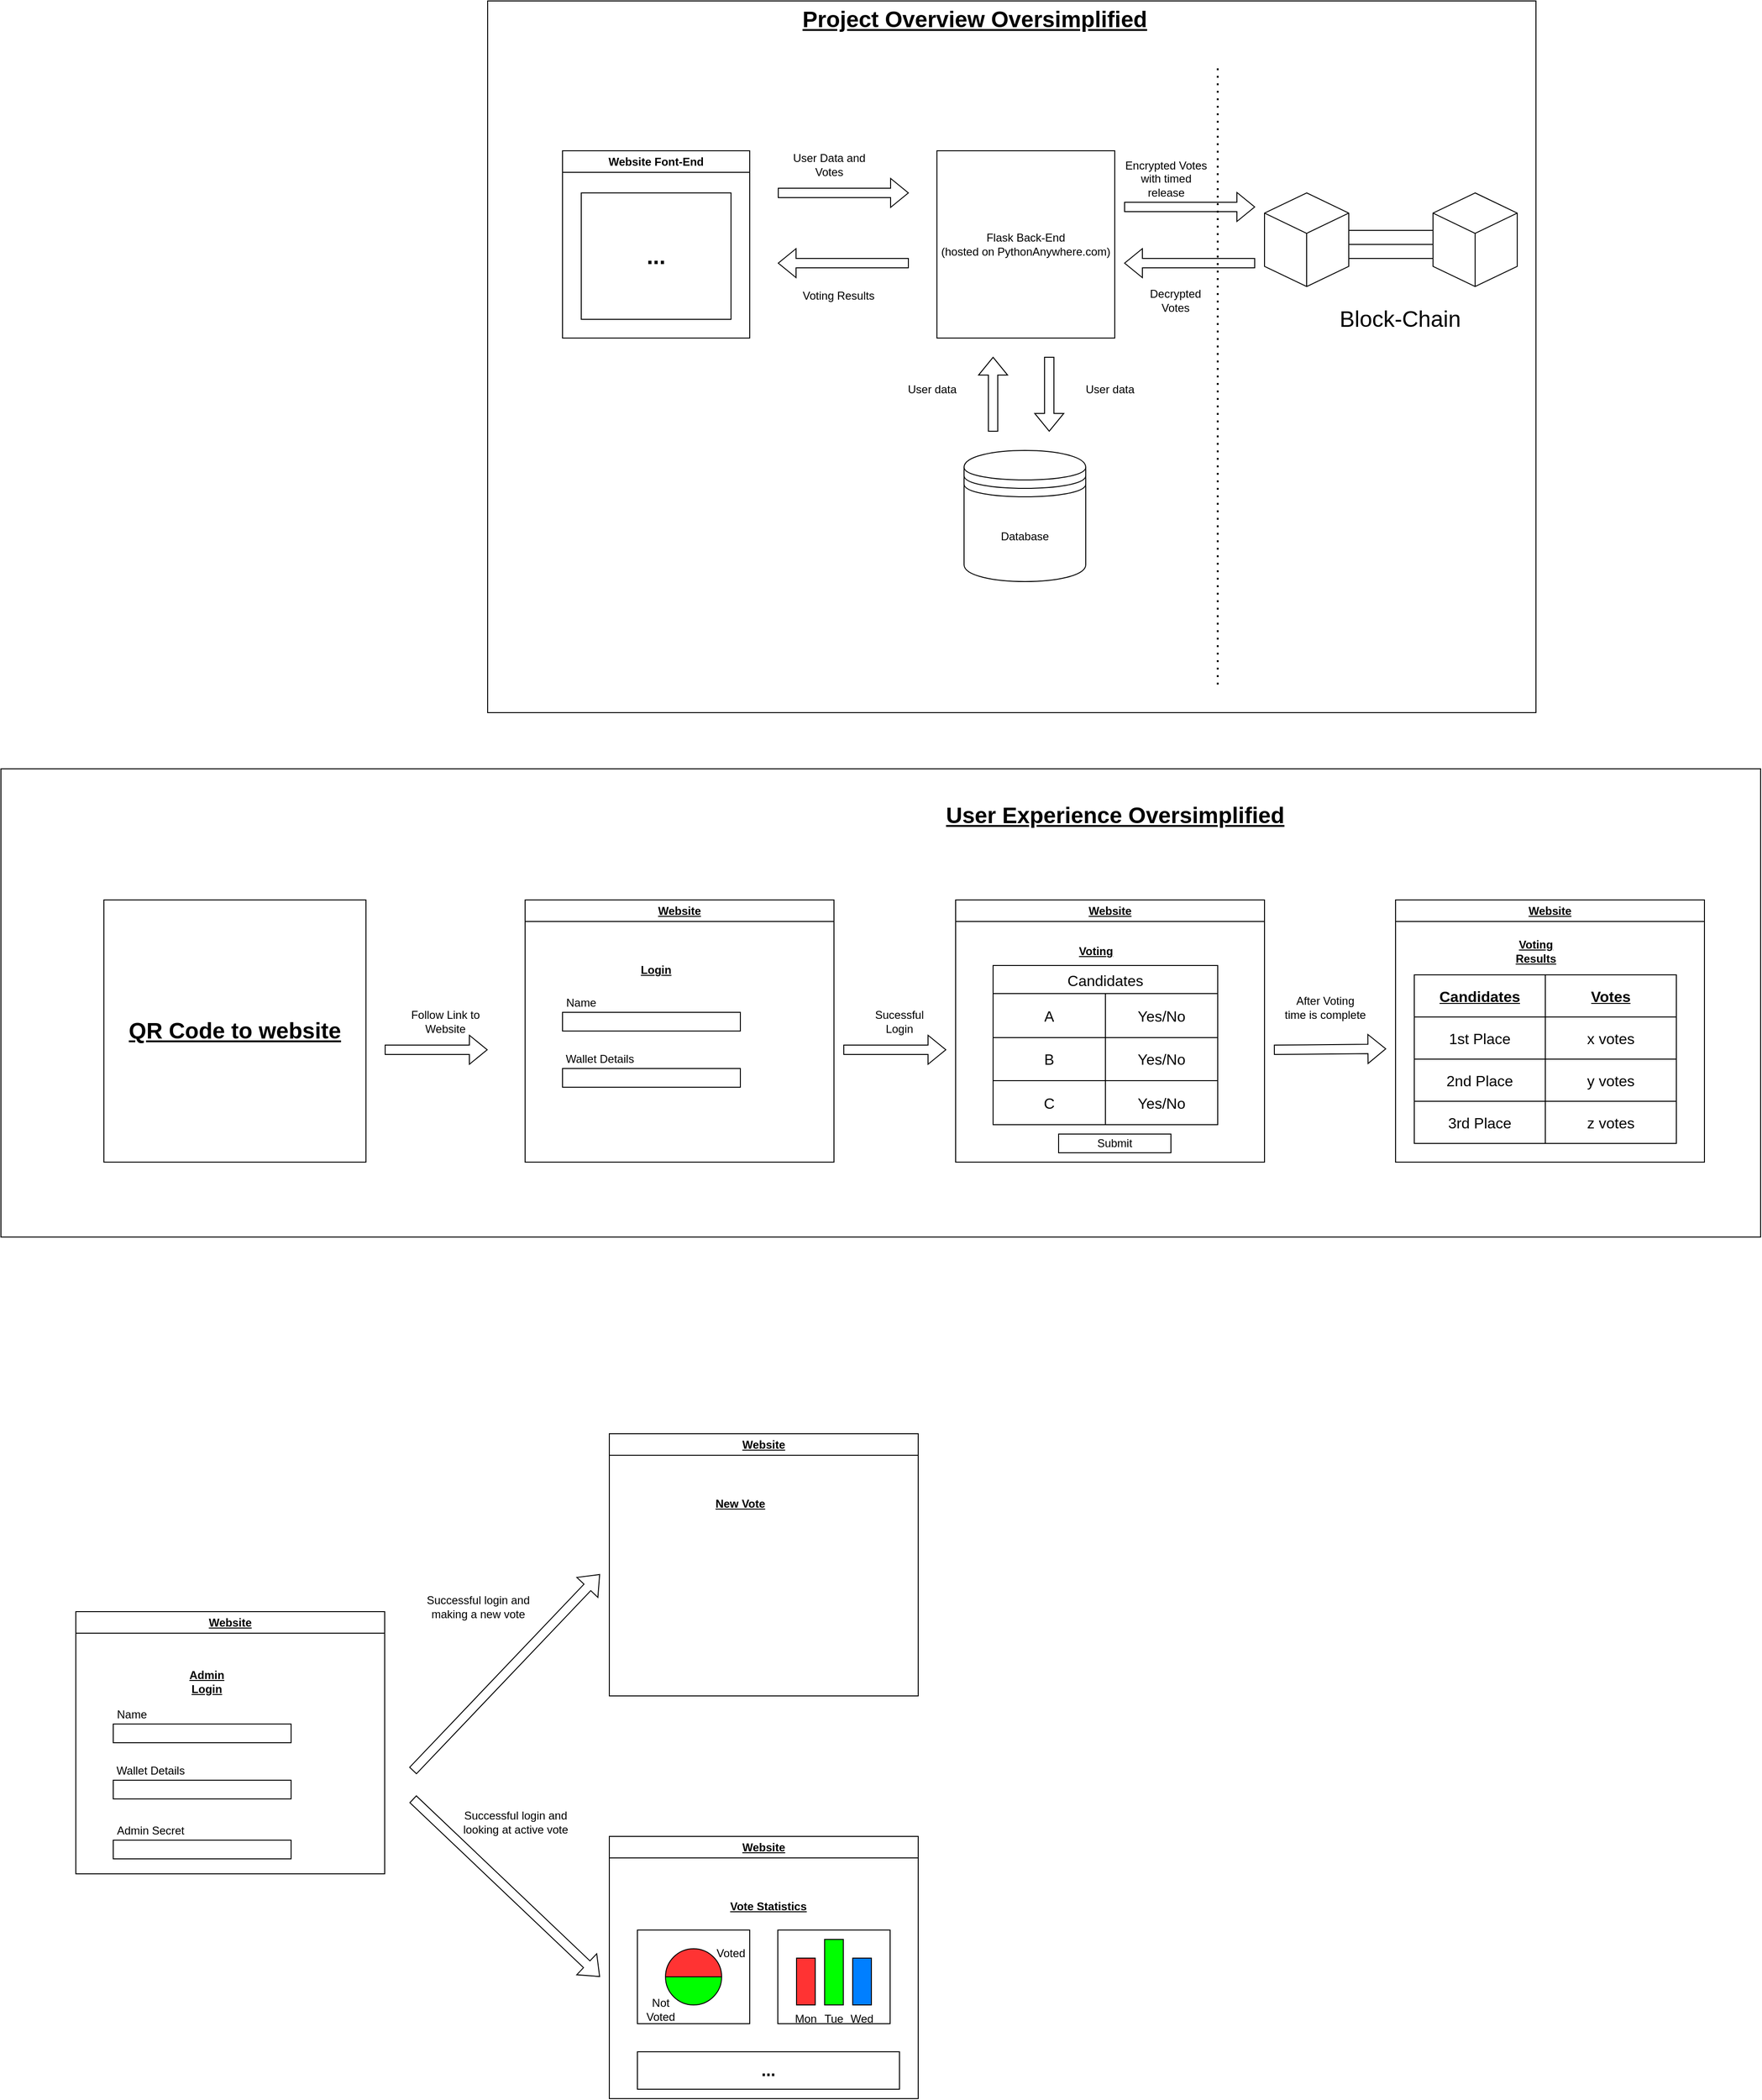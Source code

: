 <mxfile version="24.9.3">
  <diagram name="Page-1" id="owkygU-tHtxY-GS7cffm">
    <mxGraphModel dx="1847" dy="1077" grid="1" gridSize="10" guides="1" tooltips="1" connect="1" arrows="1" fold="1" page="1" pageScale="1" pageWidth="827" pageHeight="1169" math="0" shadow="0">
      <root>
        <mxCell id="0" />
        <mxCell id="1" parent="0" />
        <mxCell id="49Gmc8YoWF5qT_Z6VRE8-112" value="" style="rounded=0;whiteSpace=wrap;html=1;fillColor=none;" vertex="1" parent="1">
          <mxGeometry x="-680" y="820" width="1880" height="500" as="geometry" />
        </mxCell>
        <mxCell id="49Gmc8YoWF5qT_Z6VRE8-27" value="" style="rounded=0;whiteSpace=wrap;html=1;fillColor=none;" vertex="1" parent="1">
          <mxGeometry x="-160" width="1120" height="760" as="geometry" />
        </mxCell>
        <mxCell id="49Gmc8YoWF5qT_Z6VRE8-7" value="" style="html=1;whiteSpace=wrap;shape=isoCube2;backgroundOutline=1;isoAngle=15;rotation=-90;" vertex="1" parent="1">
          <mxGeometry x="800" y="165" width="30" height="190" as="geometry" />
        </mxCell>
        <mxCell id="49Gmc8YoWF5qT_Z6VRE8-2" value="Website Font-End" style="swimlane;whiteSpace=wrap;html=1;" vertex="1" parent="1">
          <mxGeometry x="-80" y="160" width="200" height="200" as="geometry" />
        </mxCell>
        <mxCell id="49Gmc8YoWF5qT_Z6VRE8-18" value="&lt;font style=&quot;font-size: 24px;&quot;&gt;&lt;b&gt;...&lt;/b&gt;&lt;/font&gt;" style="text;html=1;align=center;verticalAlign=middle;whiteSpace=wrap;rounded=0;strokeColor=#000000;" vertex="1" parent="49Gmc8YoWF5qT_Z6VRE8-2">
          <mxGeometry x="20" y="45" width="160" height="135" as="geometry" />
        </mxCell>
        <mxCell id="49Gmc8YoWF5qT_Z6VRE8-3" value="Database" style="shape=datastore;whiteSpace=wrap;html=1;" vertex="1" parent="1">
          <mxGeometry x="349" y="480" width="130" height="140" as="geometry" />
        </mxCell>
        <mxCell id="49Gmc8YoWF5qT_Z6VRE8-4" value="Flask Back-End&lt;div&gt;(hosted on PythonAnywhere.com)&lt;/div&gt;" style="rounded=0;whiteSpace=wrap;html=1;" vertex="1" parent="1">
          <mxGeometry x="320" y="160" width="190" height="200" as="geometry" />
        </mxCell>
        <mxCell id="49Gmc8YoWF5qT_Z6VRE8-5" value="" style="html=1;whiteSpace=wrap;shape=isoCube2;backgroundOutline=1;isoAngle=15;" vertex="1" parent="1">
          <mxGeometry x="670" y="205" width="90" height="100" as="geometry" />
        </mxCell>
        <mxCell id="49Gmc8YoWF5qT_Z6VRE8-6" value="" style="html=1;whiteSpace=wrap;shape=isoCube2;backgroundOutline=1;isoAngle=15;" vertex="1" parent="1">
          <mxGeometry x="850" y="205" width="90" height="100" as="geometry" />
        </mxCell>
        <mxCell id="49Gmc8YoWF5qT_Z6VRE8-9" value="" style="endArrow=none;dashed=1;html=1;dashPattern=1 3;strokeWidth=2;rounded=0;" edge="1" parent="1">
          <mxGeometry width="50" height="50" relative="1" as="geometry">
            <mxPoint x="620" y="730" as="sourcePoint" />
            <mxPoint x="620" y="70" as="targetPoint" />
          </mxGeometry>
        </mxCell>
        <mxCell id="49Gmc8YoWF5qT_Z6VRE8-11" value="" style="shape=flexArrow;endArrow=classic;html=1;rounded=0;" edge="1" parent="1">
          <mxGeometry width="50" height="50" relative="1" as="geometry">
            <mxPoint x="520" y="220" as="sourcePoint" />
            <mxPoint x="660" y="220" as="targetPoint" />
          </mxGeometry>
        </mxCell>
        <mxCell id="49Gmc8YoWF5qT_Z6VRE8-12" value="" style="shape=flexArrow;endArrow=classic;html=1;rounded=0;" edge="1" parent="1">
          <mxGeometry width="50" height="50" relative="1" as="geometry">
            <mxPoint x="660" y="280" as="sourcePoint" />
            <mxPoint x="520" y="280" as="targetPoint" />
          </mxGeometry>
        </mxCell>
        <mxCell id="49Gmc8YoWF5qT_Z6VRE8-13" value="" style="shape=flexArrow;endArrow=classic;html=1;rounded=0;" edge="1" parent="1">
          <mxGeometry width="50" height="50" relative="1" as="geometry">
            <mxPoint x="150" y="205" as="sourcePoint" />
            <mxPoint x="290" y="205" as="targetPoint" />
          </mxGeometry>
        </mxCell>
        <mxCell id="49Gmc8YoWF5qT_Z6VRE8-14" value="" style="shape=flexArrow;endArrow=classic;html=1;rounded=0;" edge="1" parent="1">
          <mxGeometry width="50" height="50" relative="1" as="geometry">
            <mxPoint x="290" y="280" as="sourcePoint" />
            <mxPoint x="150" y="280" as="targetPoint" />
          </mxGeometry>
        </mxCell>
        <mxCell id="49Gmc8YoWF5qT_Z6VRE8-15" value="" style="shape=flexArrow;endArrow=classic;html=1;rounded=0;" edge="1" parent="1">
          <mxGeometry width="50" height="50" relative="1" as="geometry">
            <mxPoint x="440" y="380" as="sourcePoint" />
            <mxPoint x="440" y="460" as="targetPoint" />
          </mxGeometry>
        </mxCell>
        <mxCell id="49Gmc8YoWF5qT_Z6VRE8-16" value="" style="shape=flexArrow;endArrow=classic;html=1;rounded=0;" edge="1" parent="1">
          <mxGeometry width="50" height="50" relative="1" as="geometry">
            <mxPoint x="380" y="460" as="sourcePoint" />
            <mxPoint x="380" y="380" as="targetPoint" />
          </mxGeometry>
        </mxCell>
        <mxCell id="49Gmc8YoWF5qT_Z6VRE8-17" value="&lt;font style=&quot;font-size: 24px;&quot;&gt;Block-Chain&lt;/font&gt;" style="text;html=1;align=center;verticalAlign=middle;whiteSpace=wrap;rounded=0;" vertex="1" parent="1">
          <mxGeometry x="720" y="305" width="190" height="70" as="geometry" />
        </mxCell>
        <mxCell id="49Gmc8YoWF5qT_Z6VRE8-20" value="&lt;u&gt;Project Overview Oversimplified&lt;/u&gt;" style="text;strokeColor=none;fillColor=none;html=1;fontSize=24;fontStyle=1;verticalAlign=middle;align=center;" vertex="1" parent="1">
          <mxGeometry x="100" width="520" height="40" as="geometry" />
        </mxCell>
        <mxCell id="49Gmc8YoWF5qT_Z6VRE8-21" value="User Data and Votes" style="text;html=1;align=center;verticalAlign=middle;whiteSpace=wrap;rounded=0;" vertex="1" parent="1">
          <mxGeometry x="160" y="160" width="90" height="30" as="geometry" />
        </mxCell>
        <mxCell id="49Gmc8YoWF5qT_Z6VRE8-22" value="Voting Results" style="text;html=1;align=center;verticalAlign=middle;whiteSpace=wrap;rounded=0;" vertex="1" parent="1">
          <mxGeometry x="170" y="300" width="90" height="30" as="geometry" />
        </mxCell>
        <mxCell id="49Gmc8YoWF5qT_Z6VRE8-23" value="Encrypted Votes with timed release" style="text;html=1;align=center;verticalAlign=middle;whiteSpace=wrap;rounded=0;" vertex="1" parent="1">
          <mxGeometry x="520" y="175" width="90" height="30" as="geometry" />
        </mxCell>
        <mxCell id="49Gmc8YoWF5qT_Z6VRE8-24" value="Decrypted Votes" style="text;html=1;align=center;verticalAlign=middle;whiteSpace=wrap;rounded=0;" vertex="1" parent="1">
          <mxGeometry x="530" y="305" width="90" height="30" as="geometry" />
        </mxCell>
        <mxCell id="49Gmc8YoWF5qT_Z6VRE8-25" value="User data" style="text;html=1;align=center;verticalAlign=middle;whiteSpace=wrap;rounded=0;" vertex="1" parent="1">
          <mxGeometry x="460" y="400" width="90" height="30" as="geometry" />
        </mxCell>
        <mxCell id="49Gmc8YoWF5qT_Z6VRE8-26" value="User data" style="text;html=1;align=center;verticalAlign=middle;whiteSpace=wrap;rounded=0;" vertex="1" parent="1">
          <mxGeometry x="270" y="400" width="90" height="30" as="geometry" />
        </mxCell>
        <mxCell id="49Gmc8YoWF5qT_Z6VRE8-29" value="&lt;u&gt;Website&lt;/u&gt;" style="swimlane;whiteSpace=wrap;html=1;startSize=23;" vertex="1" parent="1">
          <mxGeometry x="-120" y="960" width="330" height="280" as="geometry" />
        </mxCell>
        <mxCell id="49Gmc8YoWF5qT_Z6VRE8-31" value="&lt;b&gt;&lt;u&gt;Login&lt;/u&gt;&lt;/b&gt;" style="text;html=1;align=center;verticalAlign=middle;whiteSpace=wrap;rounded=0;" vertex="1" parent="49Gmc8YoWF5qT_Z6VRE8-29">
          <mxGeometry x="110" y="60" width="60" height="30" as="geometry" />
        </mxCell>
        <mxCell id="49Gmc8YoWF5qT_Z6VRE8-30" value="" style="rounded=0;whiteSpace=wrap;html=1;" vertex="1" parent="1">
          <mxGeometry x="-80" y="1080" width="190" height="20" as="geometry" />
        </mxCell>
        <mxCell id="49Gmc8YoWF5qT_Z6VRE8-32" value="Name" style="text;html=1;align=center;verticalAlign=middle;whiteSpace=wrap;rounded=0;" vertex="1" parent="1">
          <mxGeometry x="-80" y="1060" width="40" height="20" as="geometry" />
        </mxCell>
        <mxCell id="49Gmc8YoWF5qT_Z6VRE8-33" value="" style="rounded=0;whiteSpace=wrap;html=1;" vertex="1" parent="1">
          <mxGeometry x="-80" y="1140" width="190" height="20" as="geometry" />
        </mxCell>
        <mxCell id="49Gmc8YoWF5qT_Z6VRE8-34" value="Wallet Details" style="text;html=1;align=center;verticalAlign=middle;whiteSpace=wrap;rounded=0;" vertex="1" parent="1">
          <mxGeometry x="-80" y="1120" width="80" height="20" as="geometry" />
        </mxCell>
        <mxCell id="49Gmc8YoWF5qT_Z6VRE8-38" value="&lt;u&gt;Website&lt;/u&gt;" style="swimlane;whiteSpace=wrap;html=1;startSize=23;" vertex="1" parent="1">
          <mxGeometry x="340" y="960" width="330" height="280" as="geometry" />
        </mxCell>
        <mxCell id="49Gmc8YoWF5qT_Z6VRE8-39" value="&lt;b&gt;&lt;u&gt;Voting&lt;/u&gt;&lt;/b&gt;" style="text;html=1;align=center;verticalAlign=middle;whiteSpace=wrap;rounded=0;" vertex="1" parent="49Gmc8YoWF5qT_Z6VRE8-38">
          <mxGeometry x="120" y="40" width="60" height="30" as="geometry" />
        </mxCell>
        <mxCell id="49Gmc8YoWF5qT_Z6VRE8-50" value="Candidates" style="shape=table;startSize=30;container=1;collapsible=0;childLayout=tableLayout;strokeColor=default;fontSize=16;" vertex="1" parent="49Gmc8YoWF5qT_Z6VRE8-38">
          <mxGeometry x="40" y="70" width="240" height="170" as="geometry" />
        </mxCell>
        <mxCell id="49Gmc8YoWF5qT_Z6VRE8-51" value="" style="shape=tableRow;horizontal=0;startSize=0;swimlaneHead=0;swimlaneBody=0;strokeColor=inherit;top=0;left=0;bottom=0;right=0;collapsible=0;dropTarget=0;fillColor=none;points=[[0,0.5],[1,0.5]];portConstraint=eastwest;fontSize=16;" vertex="1" parent="49Gmc8YoWF5qT_Z6VRE8-50">
          <mxGeometry y="30" width="240" height="47" as="geometry" />
        </mxCell>
        <mxCell id="49Gmc8YoWF5qT_Z6VRE8-53" value="A" style="shape=partialRectangle;html=1;whiteSpace=wrap;connectable=0;strokeColor=inherit;overflow=hidden;fillColor=none;top=0;left=0;bottom=0;right=0;pointerEvents=1;fontSize=16;" vertex="1" parent="49Gmc8YoWF5qT_Z6VRE8-51">
          <mxGeometry width="120" height="47" as="geometry">
            <mxRectangle width="120" height="47" as="alternateBounds" />
          </mxGeometry>
        </mxCell>
        <mxCell id="49Gmc8YoWF5qT_Z6VRE8-54" value="Yes/No" style="shape=partialRectangle;html=1;whiteSpace=wrap;connectable=0;strokeColor=inherit;overflow=hidden;fillColor=none;top=0;left=0;bottom=0;right=0;pointerEvents=1;fontSize=16;" vertex="1" parent="49Gmc8YoWF5qT_Z6VRE8-51">
          <mxGeometry x="120" width="120" height="47" as="geometry">
            <mxRectangle width="120" height="47" as="alternateBounds" />
          </mxGeometry>
        </mxCell>
        <mxCell id="49Gmc8YoWF5qT_Z6VRE8-55" value="" style="shape=tableRow;horizontal=0;startSize=0;swimlaneHead=0;swimlaneBody=0;strokeColor=inherit;top=0;left=0;bottom=0;right=0;collapsible=0;dropTarget=0;fillColor=none;points=[[0,0.5],[1,0.5]];portConstraint=eastwest;fontSize=16;" vertex="1" parent="49Gmc8YoWF5qT_Z6VRE8-50">
          <mxGeometry y="77" width="240" height="46" as="geometry" />
        </mxCell>
        <mxCell id="49Gmc8YoWF5qT_Z6VRE8-57" value="B" style="shape=partialRectangle;html=1;whiteSpace=wrap;connectable=0;strokeColor=inherit;overflow=hidden;fillColor=none;top=0;left=0;bottom=0;right=0;pointerEvents=1;fontSize=16;" vertex="1" parent="49Gmc8YoWF5qT_Z6VRE8-55">
          <mxGeometry width="120" height="46" as="geometry">
            <mxRectangle width="120" height="46" as="alternateBounds" />
          </mxGeometry>
        </mxCell>
        <mxCell id="49Gmc8YoWF5qT_Z6VRE8-58" value="Yes/No" style="shape=partialRectangle;html=1;whiteSpace=wrap;connectable=0;strokeColor=inherit;overflow=hidden;fillColor=none;top=0;left=0;bottom=0;right=0;pointerEvents=1;fontSize=16;" vertex="1" parent="49Gmc8YoWF5qT_Z6VRE8-55">
          <mxGeometry x="120" width="120" height="46" as="geometry">
            <mxRectangle width="120" height="46" as="alternateBounds" />
          </mxGeometry>
        </mxCell>
        <mxCell id="49Gmc8YoWF5qT_Z6VRE8-59" value="" style="shape=tableRow;horizontal=0;startSize=0;swimlaneHead=0;swimlaneBody=0;strokeColor=inherit;top=0;left=0;bottom=0;right=0;collapsible=0;dropTarget=0;fillColor=none;points=[[0,0.5],[1,0.5]];portConstraint=eastwest;fontSize=16;" vertex="1" parent="49Gmc8YoWF5qT_Z6VRE8-50">
          <mxGeometry y="123" width="240" height="47" as="geometry" />
        </mxCell>
        <mxCell id="49Gmc8YoWF5qT_Z6VRE8-61" value="C" style="shape=partialRectangle;html=1;whiteSpace=wrap;connectable=0;strokeColor=inherit;overflow=hidden;fillColor=none;top=0;left=0;bottom=0;right=0;pointerEvents=1;fontSize=16;" vertex="1" parent="49Gmc8YoWF5qT_Z6VRE8-59">
          <mxGeometry width="120" height="47" as="geometry">
            <mxRectangle width="120" height="47" as="alternateBounds" />
          </mxGeometry>
        </mxCell>
        <mxCell id="49Gmc8YoWF5qT_Z6VRE8-62" value="Yes/No" style="shape=partialRectangle;html=1;whiteSpace=wrap;connectable=0;strokeColor=inherit;overflow=hidden;fillColor=none;top=0;left=0;bottom=0;right=0;pointerEvents=1;fontSize=16;" vertex="1" parent="49Gmc8YoWF5qT_Z6VRE8-59">
          <mxGeometry x="120" width="120" height="47" as="geometry">
            <mxRectangle width="120" height="47" as="alternateBounds" />
          </mxGeometry>
        </mxCell>
        <mxCell id="49Gmc8YoWF5qT_Z6VRE8-63" value="Submit" style="rounded=0;whiteSpace=wrap;html=1;" vertex="1" parent="49Gmc8YoWF5qT_Z6VRE8-38">
          <mxGeometry x="110" y="250" width="120" height="20" as="geometry" />
        </mxCell>
        <mxCell id="49Gmc8YoWF5qT_Z6VRE8-47" value="" style="shape=flexArrow;endArrow=classic;html=1;rounded=0;" edge="1" parent="1">
          <mxGeometry width="50" height="50" relative="1" as="geometry">
            <mxPoint x="220" y="1120" as="sourcePoint" />
            <mxPoint x="330" y="1120" as="targetPoint" />
          </mxGeometry>
        </mxCell>
        <mxCell id="49Gmc8YoWF5qT_Z6VRE8-64" value="&lt;u&gt;Website&lt;/u&gt;" style="swimlane;whiteSpace=wrap;html=1;" vertex="1" parent="1">
          <mxGeometry x="810" y="960" width="330" height="280" as="geometry" />
        </mxCell>
        <mxCell id="49Gmc8YoWF5qT_Z6VRE8-65" value="&lt;b&gt;&lt;u&gt;Voting Results&lt;/u&gt;&lt;/b&gt;" style="text;html=1;align=center;verticalAlign=middle;whiteSpace=wrap;rounded=0;" vertex="1" parent="49Gmc8YoWF5qT_Z6VRE8-64">
          <mxGeometry x="120" y="40" width="60" height="30" as="geometry" />
        </mxCell>
        <mxCell id="49Gmc8YoWF5qT_Z6VRE8-93" value="" style="shape=table;startSize=0;container=1;collapsible=0;childLayout=tableLayout;fontSize=16;fillColor=none;" vertex="1" parent="1">
          <mxGeometry x="830" y="1040" width="280" height="180" as="geometry" />
        </mxCell>
        <mxCell id="49Gmc8YoWF5qT_Z6VRE8-106" style="shape=tableRow;horizontal=0;startSize=0;swimlaneHead=0;swimlaneBody=0;strokeColor=inherit;top=0;left=0;bottom=0;right=0;collapsible=0;dropTarget=0;fillColor=none;points=[[0,0.5],[1,0.5]];portConstraint=eastwest;fontSize=16;" vertex="1" parent="49Gmc8YoWF5qT_Z6VRE8-93">
          <mxGeometry width="280" height="45" as="geometry" />
        </mxCell>
        <mxCell id="49Gmc8YoWF5qT_Z6VRE8-107" value="&lt;b&gt;&lt;u&gt;Candidates&lt;/u&gt;&lt;/b&gt;" style="shape=partialRectangle;html=1;whiteSpace=wrap;connectable=0;strokeColor=inherit;overflow=hidden;fillColor=none;top=0;left=0;bottom=0;right=0;pointerEvents=1;fontSize=16;" vertex="1" parent="49Gmc8YoWF5qT_Z6VRE8-106">
          <mxGeometry width="140" height="45" as="geometry">
            <mxRectangle width="140" height="45" as="alternateBounds" />
          </mxGeometry>
        </mxCell>
        <mxCell id="49Gmc8YoWF5qT_Z6VRE8-108" value="&lt;b&gt;&lt;u&gt;Votes&lt;/u&gt;&lt;/b&gt;" style="shape=partialRectangle;html=1;whiteSpace=wrap;connectable=0;strokeColor=inherit;overflow=hidden;fillColor=none;top=0;left=0;bottom=0;right=0;pointerEvents=1;fontSize=16;" vertex="1" parent="49Gmc8YoWF5qT_Z6VRE8-106">
          <mxGeometry x="140" width="140" height="45" as="geometry">
            <mxRectangle width="140" height="45" as="alternateBounds" />
          </mxGeometry>
        </mxCell>
        <mxCell id="49Gmc8YoWF5qT_Z6VRE8-94" value="" style="shape=tableRow;horizontal=0;startSize=0;swimlaneHead=0;swimlaneBody=0;strokeColor=inherit;top=0;left=0;bottom=0;right=0;collapsible=0;dropTarget=0;fillColor=none;points=[[0,0.5],[1,0.5]];portConstraint=eastwest;fontSize=16;" vertex="1" parent="49Gmc8YoWF5qT_Z6VRE8-93">
          <mxGeometry y="45" width="280" height="45" as="geometry" />
        </mxCell>
        <mxCell id="49Gmc8YoWF5qT_Z6VRE8-95" value="1st Place" style="shape=partialRectangle;html=1;whiteSpace=wrap;connectable=0;strokeColor=inherit;overflow=hidden;fillColor=none;top=0;left=0;bottom=0;right=0;pointerEvents=1;fontSize=16;" vertex="1" parent="49Gmc8YoWF5qT_Z6VRE8-94">
          <mxGeometry width="140" height="45" as="geometry">
            <mxRectangle width="140" height="45" as="alternateBounds" />
          </mxGeometry>
        </mxCell>
        <mxCell id="49Gmc8YoWF5qT_Z6VRE8-96" value="x votes" style="shape=partialRectangle;html=1;whiteSpace=wrap;connectable=0;strokeColor=inherit;overflow=hidden;fillColor=none;top=0;left=0;bottom=0;right=0;pointerEvents=1;fontSize=16;" vertex="1" parent="49Gmc8YoWF5qT_Z6VRE8-94">
          <mxGeometry x="140" width="140" height="45" as="geometry">
            <mxRectangle width="140" height="45" as="alternateBounds" />
          </mxGeometry>
        </mxCell>
        <mxCell id="49Gmc8YoWF5qT_Z6VRE8-98" value="" style="shape=tableRow;horizontal=0;startSize=0;swimlaneHead=0;swimlaneBody=0;strokeColor=inherit;top=0;left=0;bottom=0;right=0;collapsible=0;dropTarget=0;fillColor=none;points=[[0,0.5],[1,0.5]];portConstraint=eastwest;fontSize=16;" vertex="1" parent="49Gmc8YoWF5qT_Z6VRE8-93">
          <mxGeometry y="90" width="280" height="45" as="geometry" />
        </mxCell>
        <mxCell id="49Gmc8YoWF5qT_Z6VRE8-99" value="2nd Place" style="shape=partialRectangle;html=1;whiteSpace=wrap;connectable=0;strokeColor=inherit;overflow=hidden;fillColor=none;top=0;left=0;bottom=0;right=0;pointerEvents=1;fontSize=16;" vertex="1" parent="49Gmc8YoWF5qT_Z6VRE8-98">
          <mxGeometry width="140" height="45" as="geometry">
            <mxRectangle width="140" height="45" as="alternateBounds" />
          </mxGeometry>
        </mxCell>
        <mxCell id="49Gmc8YoWF5qT_Z6VRE8-100" value="y votes" style="shape=partialRectangle;html=1;whiteSpace=wrap;connectable=0;strokeColor=inherit;overflow=hidden;fillColor=none;top=0;left=0;bottom=0;right=0;pointerEvents=1;fontSize=16;" vertex="1" parent="49Gmc8YoWF5qT_Z6VRE8-98">
          <mxGeometry x="140" width="140" height="45" as="geometry">
            <mxRectangle width="140" height="45" as="alternateBounds" />
          </mxGeometry>
        </mxCell>
        <mxCell id="49Gmc8YoWF5qT_Z6VRE8-102" value="" style="shape=tableRow;horizontal=0;startSize=0;swimlaneHead=0;swimlaneBody=0;strokeColor=inherit;top=0;left=0;bottom=0;right=0;collapsible=0;dropTarget=0;fillColor=none;points=[[0,0.5],[1,0.5]];portConstraint=eastwest;fontSize=16;" vertex="1" parent="49Gmc8YoWF5qT_Z6VRE8-93">
          <mxGeometry y="135" width="280" height="45" as="geometry" />
        </mxCell>
        <mxCell id="49Gmc8YoWF5qT_Z6VRE8-103" value="3rd Place" style="shape=partialRectangle;html=1;whiteSpace=wrap;connectable=0;strokeColor=inherit;overflow=hidden;fillColor=none;top=0;left=0;bottom=0;right=0;pointerEvents=1;fontSize=16;" vertex="1" parent="49Gmc8YoWF5qT_Z6VRE8-102">
          <mxGeometry width="140" height="45" as="geometry">
            <mxRectangle width="140" height="45" as="alternateBounds" />
          </mxGeometry>
        </mxCell>
        <mxCell id="49Gmc8YoWF5qT_Z6VRE8-104" value="z votes" style="shape=partialRectangle;html=1;whiteSpace=wrap;connectable=0;strokeColor=inherit;overflow=hidden;fillColor=none;top=0;left=0;bottom=0;right=0;pointerEvents=1;fontSize=16;" vertex="1" parent="49Gmc8YoWF5qT_Z6VRE8-102">
          <mxGeometry x="140" width="140" height="45" as="geometry">
            <mxRectangle width="140" height="45" as="alternateBounds" />
          </mxGeometry>
        </mxCell>
        <mxCell id="49Gmc8YoWF5qT_Z6VRE8-109" value="" style="shape=flexArrow;endArrow=classic;html=1;rounded=0;" edge="1" parent="1">
          <mxGeometry width="50" height="50" relative="1" as="geometry">
            <mxPoint x="680" y="1120" as="sourcePoint" />
            <mxPoint x="800" y="1119" as="targetPoint" />
          </mxGeometry>
        </mxCell>
        <mxCell id="49Gmc8YoWF5qT_Z6VRE8-110" value="Sucessful Login" style="text;html=1;align=center;verticalAlign=middle;whiteSpace=wrap;rounded=0;" vertex="1" parent="1">
          <mxGeometry x="250" y="1075" width="60" height="30" as="geometry" />
        </mxCell>
        <mxCell id="49Gmc8YoWF5qT_Z6VRE8-111" value="After Voting time is complete" style="text;html=1;align=center;verticalAlign=middle;whiteSpace=wrap;rounded=0;" vertex="1" parent="1">
          <mxGeometry x="690" y="1060" width="90" height="30" as="geometry" />
        </mxCell>
        <mxCell id="49Gmc8YoWF5qT_Z6VRE8-113" value="&lt;u&gt;User Experience Oversimplified&lt;/u&gt;" style="text;strokeColor=none;fillColor=none;html=1;fontSize=24;fontStyle=1;verticalAlign=middle;align=center;" vertex="1" parent="1">
          <mxGeometry x="250" y="850" width="520" height="40" as="geometry" />
        </mxCell>
        <mxCell id="49Gmc8YoWF5qT_Z6VRE8-119" value="&lt;font style=&quot;font-size: 24px;&quot;&gt;&lt;b&gt;&lt;u&gt;QR Code to website&lt;/u&gt;&lt;/b&gt;&lt;/font&gt;" style="whiteSpace=wrap;html=1;aspect=fixed;" vertex="1" parent="1">
          <mxGeometry x="-570" y="960" width="280" height="280" as="geometry" />
        </mxCell>
        <mxCell id="49Gmc8YoWF5qT_Z6VRE8-120" value="" style="shape=flexArrow;endArrow=classic;html=1;rounded=0;" edge="1" parent="1">
          <mxGeometry width="50" height="50" relative="1" as="geometry">
            <mxPoint x="-270" y="1120" as="sourcePoint" />
            <mxPoint x="-160" y="1120" as="targetPoint" />
          </mxGeometry>
        </mxCell>
        <mxCell id="49Gmc8YoWF5qT_Z6VRE8-121" value="Follow Link to Website" style="text;html=1;align=center;verticalAlign=middle;whiteSpace=wrap;rounded=0;" vertex="1" parent="1">
          <mxGeometry x="-250" y="1075" width="90" height="30" as="geometry" />
        </mxCell>
        <mxCell id="49Gmc8YoWF5qT_Z6VRE8-127" value="&lt;u&gt;Website&lt;/u&gt;" style="swimlane;whiteSpace=wrap;html=1;startSize=23;" vertex="1" parent="1">
          <mxGeometry x="-600" y="1720" width="330" height="280" as="geometry" />
        </mxCell>
        <mxCell id="49Gmc8YoWF5qT_Z6VRE8-128" value="&lt;b&gt;&lt;u&gt;Admin Login&lt;/u&gt;&lt;/b&gt;" style="text;html=1;align=center;verticalAlign=middle;whiteSpace=wrap;rounded=0;" vertex="1" parent="49Gmc8YoWF5qT_Z6VRE8-127">
          <mxGeometry x="110" y="60" width="60" height="30" as="geometry" />
        </mxCell>
        <mxCell id="49Gmc8YoWF5qT_Z6VRE8-136" value="" style="rounded=0;whiteSpace=wrap;html=1;" vertex="1" parent="49Gmc8YoWF5qT_Z6VRE8-127">
          <mxGeometry x="40" y="244" width="190" height="20" as="geometry" />
        </mxCell>
        <mxCell id="49Gmc8YoWF5qT_Z6VRE8-137" value="Admin Secret" style="text;html=1;align=center;verticalAlign=middle;whiteSpace=wrap;rounded=0;" vertex="1" parent="49Gmc8YoWF5qT_Z6VRE8-127">
          <mxGeometry x="40" y="224" width="80" height="20" as="geometry" />
        </mxCell>
        <mxCell id="49Gmc8YoWF5qT_Z6VRE8-132" value="" style="rounded=0;whiteSpace=wrap;html=1;" vertex="1" parent="1">
          <mxGeometry x="-560" y="1840" width="190" height="20" as="geometry" />
        </mxCell>
        <mxCell id="49Gmc8YoWF5qT_Z6VRE8-133" value="Name" style="text;html=1;align=center;verticalAlign=middle;whiteSpace=wrap;rounded=0;" vertex="1" parent="1">
          <mxGeometry x="-560" y="1820" width="40" height="20" as="geometry" />
        </mxCell>
        <mxCell id="49Gmc8YoWF5qT_Z6VRE8-134" value="" style="rounded=0;whiteSpace=wrap;html=1;" vertex="1" parent="1">
          <mxGeometry x="-560" y="1900" width="190" height="20" as="geometry" />
        </mxCell>
        <mxCell id="49Gmc8YoWF5qT_Z6VRE8-135" value="Wallet Details" style="text;html=1;align=center;verticalAlign=middle;whiteSpace=wrap;rounded=0;" vertex="1" parent="1">
          <mxGeometry x="-560" y="1880" width="80" height="20" as="geometry" />
        </mxCell>
        <mxCell id="49Gmc8YoWF5qT_Z6VRE8-138" value="&lt;u&gt;Website&lt;/u&gt;" style="swimlane;whiteSpace=wrap;html=1;startSize=23;" vertex="1" parent="1">
          <mxGeometry x="-30" y="1960" width="330" height="280" as="geometry" />
        </mxCell>
        <mxCell id="49Gmc8YoWF5qT_Z6VRE8-139" value="&lt;b&gt;&lt;u&gt;Vote Statistics&lt;/u&gt;&lt;/b&gt;" style="text;html=1;align=center;verticalAlign=middle;whiteSpace=wrap;rounded=0;" vertex="1" parent="49Gmc8YoWF5qT_Z6VRE8-138">
          <mxGeometry x="110" y="60" width="120" height="30" as="geometry" />
        </mxCell>
        <mxCell id="49Gmc8YoWF5qT_Z6VRE8-145" value="" style="rounded=0;whiteSpace=wrap;html=1;fillColor=none;" vertex="1" parent="49Gmc8YoWF5qT_Z6VRE8-138">
          <mxGeometry x="30" y="100" width="120" height="100" as="geometry" />
        </mxCell>
        <mxCell id="49Gmc8YoWF5qT_Z6VRE8-146" value="" style="verticalLabelPosition=bottom;verticalAlign=top;html=1;shape=mxgraph.basic.half_circle;fillColor=#00FF00;strokeColor=#000000;" vertex="1" parent="49Gmc8YoWF5qT_Z6VRE8-138">
          <mxGeometry x="60" y="150" width="60" height="30" as="geometry" />
        </mxCell>
        <mxCell id="49Gmc8YoWF5qT_Z6VRE8-147" value="" style="verticalLabelPosition=bottom;verticalAlign=top;html=1;shape=mxgraph.basic.half_circle;rotation=-180;fillColor=#FF3333;" vertex="1" parent="49Gmc8YoWF5qT_Z6VRE8-138">
          <mxGeometry x="60" y="120" width="60" height="30" as="geometry" />
        </mxCell>
        <mxCell id="49Gmc8YoWF5qT_Z6VRE8-149" value="Voted" style="text;html=1;align=center;verticalAlign=middle;whiteSpace=wrap;rounded=0;" vertex="1" parent="49Gmc8YoWF5qT_Z6VRE8-138">
          <mxGeometry x="100" y="110" width="60" height="30" as="geometry" />
        </mxCell>
        <mxCell id="49Gmc8YoWF5qT_Z6VRE8-150" value="Not Voted" style="text;html=1;align=center;verticalAlign=middle;whiteSpace=wrap;rounded=0;" vertex="1" parent="49Gmc8YoWF5qT_Z6VRE8-138">
          <mxGeometry x="30" y="170" width="50" height="30" as="geometry" />
        </mxCell>
        <mxCell id="49Gmc8YoWF5qT_Z6VRE8-151" value="" style="rounded=0;whiteSpace=wrap;html=1;fillColor=none;" vertex="1" parent="49Gmc8YoWF5qT_Z6VRE8-138">
          <mxGeometry x="180" y="100" width="120" height="100" as="geometry" />
        </mxCell>
        <mxCell id="49Gmc8YoWF5qT_Z6VRE8-152" value="" style="rounded=0;whiteSpace=wrap;html=1;fillColor=#FF3333;" vertex="1" parent="49Gmc8YoWF5qT_Z6VRE8-138">
          <mxGeometry x="200" y="130" width="20" height="50" as="geometry" />
        </mxCell>
        <mxCell id="49Gmc8YoWF5qT_Z6VRE8-153" value="" style="rounded=0;whiteSpace=wrap;html=1;fillColor=#00FF00;" vertex="1" parent="49Gmc8YoWF5qT_Z6VRE8-138">
          <mxGeometry x="230" y="110" width="20" height="70" as="geometry" />
        </mxCell>
        <mxCell id="49Gmc8YoWF5qT_Z6VRE8-154" value="" style="rounded=0;whiteSpace=wrap;html=1;fillColor=#007FFF;" vertex="1" parent="49Gmc8YoWF5qT_Z6VRE8-138">
          <mxGeometry x="260" y="130" width="20" height="50" as="geometry" />
        </mxCell>
        <mxCell id="49Gmc8YoWF5qT_Z6VRE8-155" value="Mon" style="text;html=1;align=center;verticalAlign=middle;whiteSpace=wrap;rounded=0;" vertex="1" parent="49Gmc8YoWF5qT_Z6VRE8-138">
          <mxGeometry x="180" y="180" width="60" height="30" as="geometry" />
        </mxCell>
        <mxCell id="49Gmc8YoWF5qT_Z6VRE8-156" value="Tue" style="text;html=1;align=center;verticalAlign=middle;whiteSpace=wrap;rounded=0;" vertex="1" parent="49Gmc8YoWF5qT_Z6VRE8-138">
          <mxGeometry x="210" y="180" width="60" height="30" as="geometry" />
        </mxCell>
        <mxCell id="49Gmc8YoWF5qT_Z6VRE8-157" value="Wed" style="text;html=1;align=center;verticalAlign=middle;whiteSpace=wrap;rounded=0;" vertex="1" parent="49Gmc8YoWF5qT_Z6VRE8-138">
          <mxGeometry x="240" y="180" width="60" height="30" as="geometry" />
        </mxCell>
        <mxCell id="49Gmc8YoWF5qT_Z6VRE8-142" value="&lt;u&gt;Website&lt;/u&gt;" style="swimlane;whiteSpace=wrap;html=1;startSize=23;" vertex="1" parent="1">
          <mxGeometry x="-30" y="1530" width="330" height="280" as="geometry" />
        </mxCell>
        <mxCell id="49Gmc8YoWF5qT_Z6VRE8-143" value="&lt;b&gt;&lt;u&gt;New Vote&lt;/u&gt;&lt;/b&gt;" style="text;html=1;align=center;verticalAlign=middle;whiteSpace=wrap;rounded=0;" vertex="1" parent="49Gmc8YoWF5qT_Z6VRE8-142">
          <mxGeometry x="110" y="60" width="60" height="30" as="geometry" />
        </mxCell>
        <mxCell id="49Gmc8YoWF5qT_Z6VRE8-158" value="&lt;b&gt;&lt;font style=&quot;font-size: 18px;&quot;&gt;...&lt;/font&gt;&lt;/b&gt;" style="rounded=0;whiteSpace=wrap;html=1;" vertex="1" parent="1">
          <mxGeometry y="2190" width="280" height="40" as="geometry" />
        </mxCell>
        <mxCell id="49Gmc8YoWF5qT_Z6VRE8-159" value="" style="shape=flexArrow;endArrow=classic;html=1;rounded=0;" edge="1" parent="1">
          <mxGeometry width="50" height="50" relative="1" as="geometry">
            <mxPoint x="-240" y="1920" as="sourcePoint" />
            <mxPoint x="-40" y="2110" as="targetPoint" />
          </mxGeometry>
        </mxCell>
        <mxCell id="49Gmc8YoWF5qT_Z6VRE8-160" value="" style="shape=flexArrow;endArrow=classic;html=1;rounded=0;" edge="1" parent="1">
          <mxGeometry width="50" height="50" relative="1" as="geometry">
            <mxPoint x="-240" y="1890" as="sourcePoint" />
            <mxPoint x="-40" y="1680" as="targetPoint" />
          </mxGeometry>
        </mxCell>
        <mxCell id="49Gmc8YoWF5qT_Z6VRE8-162" value="Successful login and looking at active vote" style="text;html=1;align=center;verticalAlign=middle;whiteSpace=wrap;rounded=0;" vertex="1" parent="1">
          <mxGeometry x="-190" y="1930" width="120" height="30" as="geometry" />
        </mxCell>
        <mxCell id="49Gmc8YoWF5qT_Z6VRE8-163" value="Successful login and making a new vote" style="text;html=1;align=center;verticalAlign=middle;whiteSpace=wrap;rounded=0;" vertex="1" parent="1">
          <mxGeometry x="-230" y="1700" width="120" height="30" as="geometry" />
        </mxCell>
      </root>
    </mxGraphModel>
  </diagram>
</mxfile>
